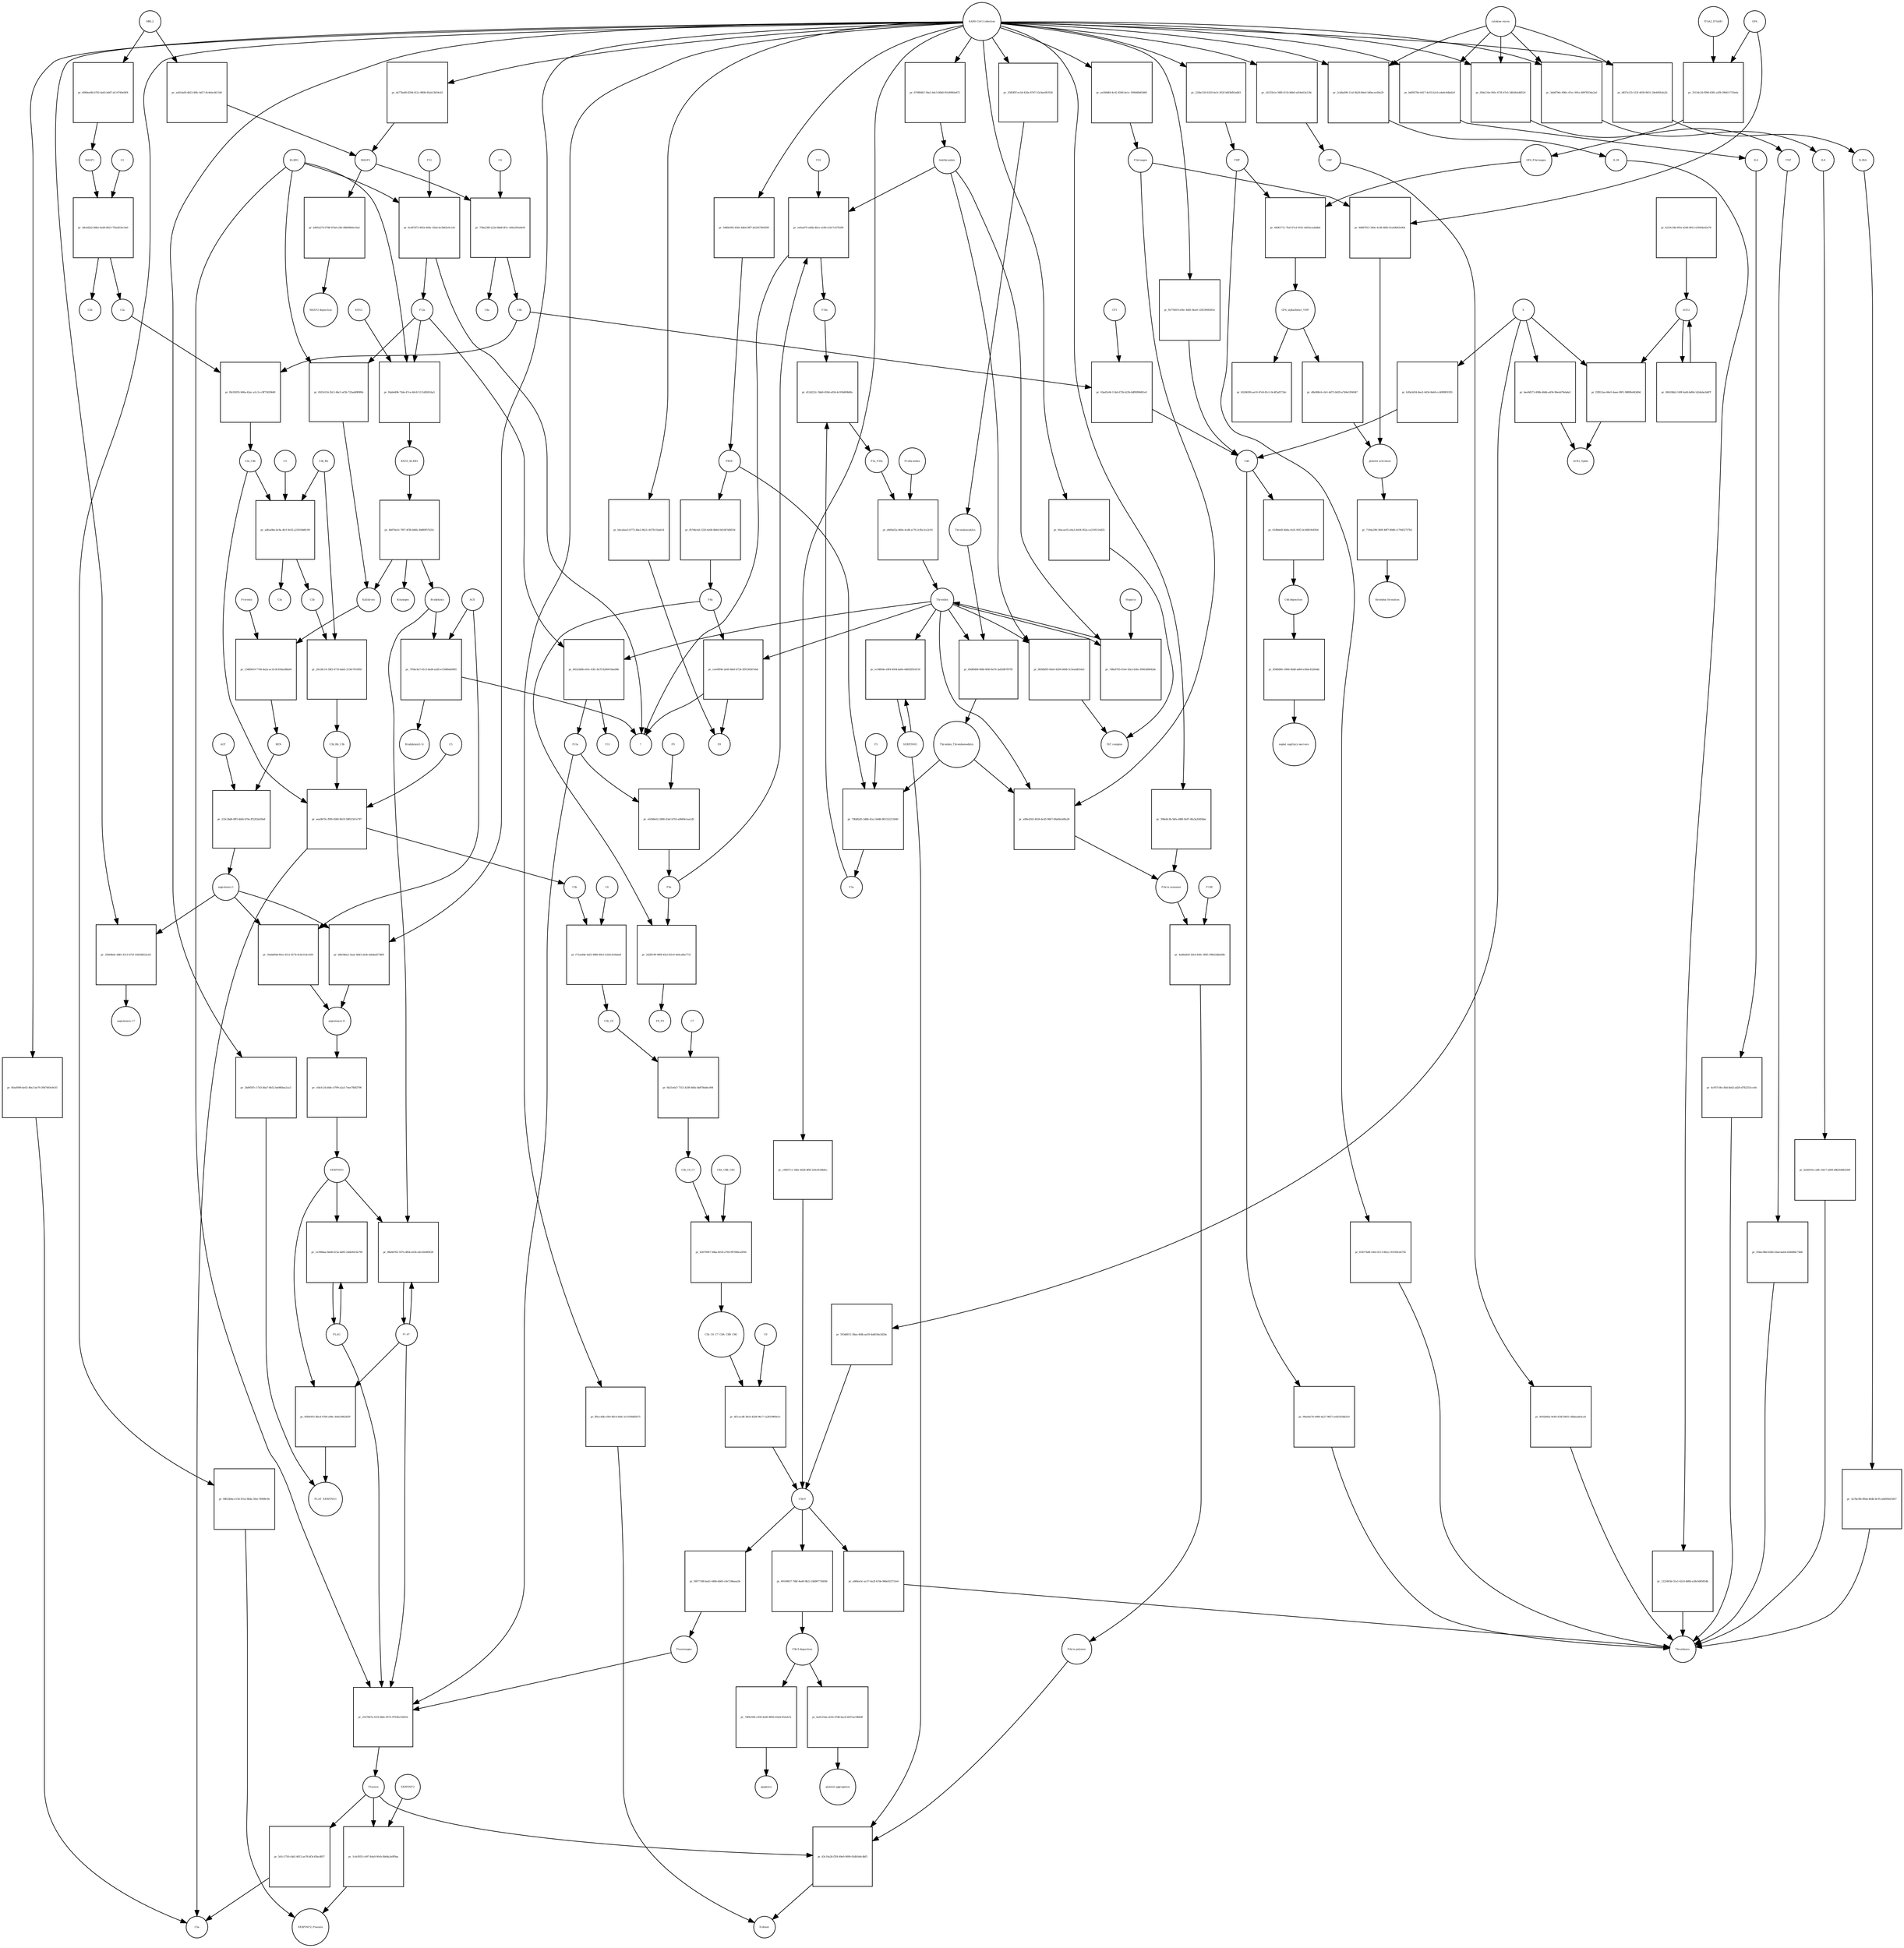 strict digraph  {
C4b [annotation="", bipartite=0, cls=macromolecule, fontsize=4, label=C4b, shape=circle];
"pr_f8c93055-b96a-42ec-a1c3-cc9f75459649" [annotation="", bipartite=1, cls=process, fontsize=4, label="pr_f8c93055-b96a-42ec-a1c3-cc9f75459649", shape=square];
C2a [annotation="", bipartite=0, cls=macromolecule, fontsize=4, label=C2a, shape=circle];
C2a_C4b [annotation="", bipartite=0, cls=complex, fontsize=4, label=C2a_C4b, shape=circle];
C3b [annotation="", bipartite=0, cls=macromolecule, fontsize=4, label=C3b, shape=circle];
"pr_20c28c14-39f2-4710-bab5-215fe701095f" [annotation="", bipartite=1, cls=process, fontsize=4, label="pr_20c28c14-39f2-4710-bab5-215fe701095f", shape=square];
C3b_Bb [annotation="urn_miriam_pubmed_12440962|urn_miriam_brenda_3.4.21.47", bipartite=0, cls=complex, fontsize=4, label=C3b_Bb, shape=circle];
C3b_Bb_C3b [annotation="urn_miriam_pubmed_12440962|urn_miriam_brenda_34.4.21.47", bipartite=0, cls=complex, fontsize=4, label=C3b_Bb_C3b, shape=circle];
"pr_03ad5c66-114d-472b-b23b-8df9099d01e0" [annotation="", bipartite=1, cls=process, fontsize=4, label="pr_03ad5c66-114d-472b-b23b-8df9099d01e0", shape=square];
C4d [annotation="", bipartite=0, cls=macromolecule, fontsize=4, label=C4d, shape=circle];
CFI [annotation="urn_miriam_hgnc_HGNC%3A2771", bipartite=0, cls=macromolecule, fontsize=4, label=CFI, shape=circle];
"pr_61d9de6f-4b8a-41d1-95f2-0c48819e8364" [annotation="", bipartite=1, cls=process, fontsize=4, label="pr_61d9de6f-4b8a-41d1-95f2-0c48819e8364", shape=square];
"C4d deposition" [annotation="", bipartite=0, cls=phenotype, fontsize=4, label="C4d deposition", shape=circle];
"pr_8586d9fe-5966-4b48-ad64-e56dc45264dd" [annotation="", bipartite=1, cls=process, fontsize=4, label="pr_8586d9fe-5966-4b48-ad64-e56dc45264dd", shape=square];
"septal capillary necrosis" [annotation="", bipartite=0, cls=phenotype, fontsize=4, label="septal capillary necrosis", shape=circle];
"C5b-9" [annotation="", bipartite=0, cls=complex, fontsize=4, label="C5b-9", shape=circle];
"pr_69169837-76bf-4ed4-9b22-24d907736836" [annotation="", bipartite=1, cls=process, fontsize=4, label="pr_69169837-76bf-4ed4-9b22-24d907736836", shape=square];
"C5b-9 deposition" [annotation="", bipartite=0, cls=phenotype, fontsize=4, label="C5b-9 deposition", shape=circle];
"SARS-CoV-2 infection" [annotation=urn_miriam_taxonomy_2697049, bipartite=0, cls=phenotype, fontsize=4, label="SARS-CoV-2 infection", shape=circle];
"pr_396e8c3b-56fa-488f-9a97-6fa3a2045bbe" [annotation="", bipartite=1, cls=process, fontsize=4, label="pr_396e8c3b-56fa-488f-9a97-6fa3a2045bbe", shape=square];
"Fibrin monomer" [annotation="", bipartite=0, cls=macromolecule, fontsize=4, label="Fibrin monomer", shape=circle];
"pr_b4ca6ae3-b772-4be2-9fa3-c457b11bab1d" [annotation="", bipartite=1, cls=process, fontsize=4, label="pr_b4ca6ae3-b772-4be2-9fa3-c457b11bab1d", shape=square];
F8 [annotation="urn_miriam_hgnc_HGNC%3A3546", bipartite=0, cls=macromolecule, fontsize=4, label=F8, shape=circle];
"pr_670894b7-56e2-4dc5-80b0-f61d9f40e872" [annotation="", bipartite=1, cls=process, fontsize=4, label="pr_670894b7-56e2-4dc5-80b0-f61d9f40e872", shape=square];
Antithrombin [annotation="urn_miriam_hgnc_HGNC%3A775", bipartite=0, cls=macromolecule, fontsize=4, label=Antithrombin, shape=circle];
S [annotation="urn_miriam_uniprot_P0DTC2|urn_miriam_uniprot_P59594", bipartite=0, cls=macromolecule, fontsize=4, label=S, shape=circle];
"pr_bee9d573-496b-46db-a456-96eeb79ebda5" [annotation="", bipartite=1, cls="omitted process", fontsize=4, label="pr_bee9d573-496b-46db-a456-96eeb79ebda5", shape=square];
ACE2_Spike [annotation="", bipartite=0, cls=complex, fontsize=4, label=ACE2_Spike, shape=circle];
Bradykinin [annotation="urn_miriam_obo.chebi_CHEBI%3A3165", bipartite=0, cls=macromolecule, fontsize=4, label=Bradykinin, shape=circle];
"pr_795bc4a7-81c3-4ad4-a2d5-e15086de9965" [annotation="", bipartite=1, cls=process, fontsize=4, label="pr_795bc4a7-81c3-4ad4-a2d5-e15086de9965", shape=square];
"Bradykinin(1-5)" [annotation="", bipartite=0, cls=macromolecule, fontsize=4, label="Bradykinin(1-5)", shape=circle];
"?" [annotation="", bipartite=0, cls=macromolecule, fontsize=4, label="?", shape=circle];
ACE [annotation="urn_miriam_hgnc_HGNC%3A2707", bipartite=0, cls=macromolecule, fontsize=4, label=ACE, shape=circle];
ACE2 [annotation="urn_miriam_hgnc_HGNC%3A13557", bipartite=0, cls=macromolecule, fontsize=4, label=ACE2, shape=circle];
"pr_08410bb3-149f-4afd-bd9d-1d2deba3dd7f" [annotation="", bipartite=1, cls=process, fontsize=4, label="pr_08410bb3-149f-4afd-bd9d-1d2deba3dd7f", shape=square];
"pr_f2f812ea-66e5-4aee-90f1-9889fe8d3d9d" [annotation="", bipartite=1, cls=process, fontsize=4, label="pr_f2f812ea-66e5-4aee-90f1-9889fe8d3d9d", shape=square];
"pr_b219c34b-f95a-4246-8913-ef3004a42e76" [annotation="", bipartite=1, cls=process, fontsize=4, label="pr_b219c34b-f95a-4246-8913-ef3004a42e76", shape=square];
"angiotensin I" [annotation="urn_miriam_obo.chebi_CHEBI%3A2718", bipartite=0, cls="simple chemical", fontsize=4, label="angiotensin I", shape=circle];
"pr_35b64bdc-b8fe-4313-b75f-10d348222c63" [annotation="", bipartite=1, cls=process, fontsize=4, label="pr_35b64bdc-b8fe-4313-b75f-10d348222c63", shape=square];
"angiotensin I-7" [annotation="urn_miriam_obo.chebi_CHEBI%3A55438", bipartite=0, cls="simple chemical", fontsize=4, label="angiotensin I-7", shape=circle];
"pr_b39a3d34-8ee2-4434-8eb9-cc4099f01955" [annotation="", bipartite=1, cls=process, fontsize=4, label="pr_b39a3d34-8ee2-4434-8eb9-cc4099f01955", shape=square];
"pr_593dd011-38aa-4fdb-aa59-4ab034e3d20a" [annotation="", bipartite=1, cls=process, fontsize=4, label="pr_593dd011-38aa-4fdb-aa59-4ab034e3d20a", shape=square];
"pr_7df9e506-c458-4a40-8856-b5a0c452eb7e" [annotation="", bipartite=1, cls=process, fontsize=4, label="pr_7df9e506-c458-4a40-8856-b5a0c452eb7e", shape=square];
apoptosis [annotation="urn_miriam_obo.go_GO%3A0006915", bipartite=0, cls=phenotype, fontsize=4, label=apoptosis, shape=circle];
"pr_ba4121ba-e61b-47d8-bacb-6037ae18bb9f" [annotation="", bipartite=1, cls=process, fontsize=4, label="pr_ba4121ba-e61b-47d8-bacb-6037ae18bb9f", shape=square];
"platelet aggregation" [annotation="urn_miriam_obo.go_GO%3A0030168", bipartite=0, cls=phenotype, fontsize=4, label="platelet aggregation", shape=circle];
"pr_1d125b1e-58f8-411b-b9b0-a054e63a128c" [annotation="", bipartite=1, cls=process, fontsize=4, label="pr_1d125b1e-58f8-411b-b9b0-a054e63a128c", shape=square];
CRP [annotation="urn_miriam_hgnc_HGNC%3A2367", bipartite=0, cls=macromolecule, fontsize=4, label=CRP, shape=circle];
"pr_da77ba80-8294-412c-8808-d5ab13b59c62" [annotation="", bipartite=1, cls=process, fontsize=4, label="pr_da77ba80-8294-412c-8808-d5ab13b59c62", shape=square];
MASP2 [annotation=urn_miriam_hgnc_6902, bipartite=0, cls=macromolecule, fontsize=4, label=MASP2, shape=circle];
"pr_224bc520-b320-4e3c-852f-bfd3bfb3a863" [annotation="", bipartite=1, cls=process, fontsize=4, label="pr_224bc520-b320-4e3c-852f-bfd3bfb3a863", shape=square];
VWF [annotation="urn_miriam_hgnc_HGNC%3A12726", bipartite=0, cls=macromolecule, fontsize=4, label=VWF, shape=circle];
"pr_9e92d40a-9e49-434f-b403-c8bdaade4ca4" [annotation="", bipartite=1, cls=process, fontsize=4, label="pr_9e92d40a-9e49-434f-b403-c8bdaade4ca4", shape=square];
Thrombosis [annotation="urn_miriam_mesh_D013923|urn_miriam_mesh_D055806", bipartite=0, cls=phenotype, fontsize=4, label=Thrombosis, shape=circle];
"pr_818174d8-10e4-4111-8fa2-c93169ceb754" [annotation="", bipartite=1, cls=process, fontsize=4, label="pr_818174d8-10e4-4111-8fa2-c93169ceb754", shape=square];
"pr_5d80e092-450e-4db4-9ff7-be2927464599" [annotation="", bipartite=1, cls=process, fontsize=4, label="pr_5d80e092-450e-4db4-9ff7-be2927464599", shape=square];
PROC [annotation="urn_miriam_hgnc_HGNC%3A9451", bipartite=0, cls=macromolecule, fontsize=4, label=PROC, shape=circle];
"pr_fb770d19-e56c-4dd1-8ea9-12923994381d" [annotation="", bipartite=1, cls=process, fontsize=4, label="pr_fb770d19-e56c-4dd1-8ea9-12923994381d", shape=square];
Plasmin [annotation="urn_miriam_hgnc_HGNC%3A9051", bipartite=0, cls=macromolecule, fontsize=4, label=Plasmin, shape=circle];
"pr_1c6cf053-c497-44a0-90cb-0b04a3e0f9aa" [annotation="", bipartite=1, cls=process, fontsize=4, label="pr_1c6cf053-c497-44a0-90cb-0b04a3e0f9aa", shape=square];
SERPINF2 [annotation="urn_miriam_hgnc_HGNC%3A9075", bipartite=0, cls=macromolecule, fontsize=4, label=SERPINF2, shape=circle];
SERPINF2_Plasmin [annotation="", bipartite=0, cls=complex, fontsize=4, label=SERPINF2_Plasmin, shape=circle];
"pr_08f22b6a-e154-47a2-8b4a-50ec74908c94" [annotation="", bipartite=1, cls=process, fontsize=4, label="pr_08f22b6a-e154-47a2-8b4a-50ec74908c94", shape=square];
"pr_35ffdf5f-ec5d-426e-87d7-53c9ae0b7026" [annotation="", bipartite=1, cls=process, fontsize=4, label="pr_35ffdf5f-ec5d-426e-87d7-53c9ae0b7026", shape=square];
Thrombomodulin [annotation="urn_miriam_hgnc_HGNC%3A11784", bipartite=0, cls=macromolecule, fontsize=4, label=Thrombomodulin, shape=circle];
KLKB1 [annotation=urn_miriam_hgnc_6371, bipartite=0, cls=macromolecule, fontsize=4, label=KLKB1, shape=circle];
"pr_65f3c014-2b11-4bc5-af3b-725add9f8f6b" [annotation="", bipartite=1, cls=process, fontsize=4, label="pr_65f3c014-2b11-4bc5-af3b-725add9f8f6b", shape=square];
Kallikrein [annotation=urn_miriam_hgnc_6371, bipartite=0, cls=macromolecule, fontsize=4, label=Kallikrein, shape=circle];
F12a [annotation="urn_miriam_hgnc_HGNC%3A3530", bipartite=0, cls=macromolecule, fontsize=4, label=F12a, shape=circle];
"pr_00acae55-e0a3-4434-952a-ce2195116d25" [annotation="", bipartite=1, cls=process, fontsize=4, label="pr_00acae55-e0a3-4434-952a-ce2195116d25", shape=square];
"TAT complex" [annotation=urn_miriam_pubmed_22930518, bipartite=0, cls=complex, fontsize=4, label="TAT complex", shape=circle];
"pr_24d9587c-17d3-4ba7-8b52-be08fdae2ca3" [annotation="", bipartite=1, cls=process, fontsize=4, label="pr_24d9587c-17d3-4ba7-8b52-be08fdae2ca3", shape=square];
PLAT_SERPINE1 [annotation=urn_miriam_pubmed_22449964, bipartite=0, cls=complex, fontsize=4, label=PLAT_SERPINE1, shape=circle];
KNG1_KLKB1 [annotation=urn_miriam_pubmed_17598838, bipartite=0, cls=complex, fontsize=4, label=KNG1_KLKB1, shape=circle];
"pr_4b876e41-7f67-4f3b-b84b-3b889f57b33c" [annotation="", bipartite=1, cls=process, fontsize=4, label="pr_4b876e41-7f67-4f3b-b84b-3b889f57b33c", shape=square];
Kininogen [annotation="urn_miriam_hgnc_HGNC%3A6383", bipartite=0, cls=macromolecule, fontsize=4, label=Kininogen, shape=circle];
"pr_c0f657c1-18be-4628-8f8f-220c8146bfec" [annotation="", bipartite=1, cls=process, fontsize=4, label="pr_c0f657c1-18be-4628-8f8f-220c8146bfec", shape=square];
"pr_0faef699-be02-46e2-be79-3947493e9c83" [annotation="", bipartite=1, cls=process, fontsize=4, label="pr_0faef699-be02-46e2-be79-3947493e9c83", shape=square];
C5a [annotation="", bipartite=0, cls=macromolecule, fontsize=4, label=C5a, shape=circle];
PLAT [annotation="urn_miriam_hgnc_HGNC%3A9051", bipartite=0, cls=macromolecule, fontsize=4, label=PLAT, shape=circle];
"pr_88e8d762-187e-4f64-a034-edc02e885f28" [annotation="", bipartite=1, cls=process, fontsize=4, label="pr_88e8d762-187e-4f64-a034-edc02e885f28", shape=square];
SERPINE1 [annotation="urn_miriam_hgnc_HGNC%3A8593", bipartite=0, cls=macromolecule, fontsize=4, label=SERPINE1, shape=circle];
AGT [annotation="urn_miriam_hgnc_HGNC%3A333", bipartite=0, cls=macromolecule, fontsize=4, label=AGT, shape=circle];
"pr_233c3bd4-0ff5-4bfd-b70e-ff22f2dcf8a8" [annotation="", bipartite=1, cls=process, fontsize=4, label="pr_233c3bd4-0ff5-4bfd-b70e-ff22f2dcf8a8", shape=square];
REN [annotation="urn_miriam_hgnc_HGNC%3A9958", bipartite=0, cls=macromolecule, fontsize=4, label=REN, shape=circle];
C2 [annotation="urn_miriam_hgnc_HGNC%3A1248", bipartite=0, cls=macromolecule, fontsize=4, label=C2, shape=circle];
"pr_4dcfd2b2-b6b2-4ed6-8623-7f5ad53ec0a0" [annotation="", bipartite=1, cls=process, fontsize=4, label="pr_4dcfd2b2-b6b2-4ed6-8623-7f5ad53ec0a0", shape=square];
C2b [annotation="", bipartite=0, cls=macromolecule, fontsize=4, label=C2b, shape=circle];
MASP1 [annotation="urn_miriam_hgnc_HGNC%3A6901", bipartite=0, cls=macromolecule, fontsize=4, label=MASP1, shape=circle];
MBL2 [annotation=urn_miriam_hgnc_6902, bipartite=0, cls=macromolecule, fontsize=4, label=MBL2, shape=circle];
"pr_a441daf4-db23-4f8c-bd17-8c4ebcd411b8" [annotation="", bipartite=1, cls=process, fontsize=4, label="pr_a441daf4-db23-4f8c-bd17-8c4ebcd411b8", shape=square];
"pr_6080ea8b-b702-4a65-bd47-dc14749ef4f4" [annotation="", bipartite=1, cls=process, fontsize=4, label="pr_6080ea8b-b702-4a65-bd47-dc14749ef4f4", shape=square];
F10 [annotation="urn_miriam_hgnc_HGNC%3A3528", bipartite=0, cls=macromolecule, fontsize=4, label=F10, shape=circle];
"pr_eefea07f-a46b-4b1e-a180-e1b17c670299" [annotation="", bipartite=1, cls=process, fontsize=4, label="pr_eefea07f-a46b-4b1e-a180-e1b17c670299", shape=square];
F10a [annotation="urn_miriam_hgnc_HGNC%3A3528", bipartite=0, cls=macromolecule, fontsize=4, label=F10a, shape=circle];
F9a [annotation="", bipartite=0, cls=macromolecule, fontsize=4, label=F9a, shape=circle];
C3 [annotation="urn_miriam_hgnc_HGNC%3A1318", bipartite=0, cls=macromolecule, fontsize=4, label=C3, shape=circle];
"pr_adfea9be-bc8a-4fcf-9c62-a21810b8fc99" [annotation="", bipartite=1, cls=process, fontsize=4, label="pr_adfea9be-bc8a-4fcf-9c62-a21810b8fc99", shape=square];
C3a [annotation="", bipartite=0, cls=macromolecule, fontsize=4, label=C3a, shape=circle];
Prorenin [annotation="", bipartite=0, cls=macromolecule, fontsize=4, label=Prorenin, shape=circle];
"pr_13480619-7746-4a2a-ac1b-8c934a3d8a94" [annotation="", bipartite=1, cls=process, fontsize=4, label="pr_13480619-7746-4a2a-ac1b-8c934a3d8a94", shape=square];
F8a [annotation="urn_miriam_hgnc_HGNC%3A3546", bipartite=0, cls=macromolecule, fontsize=4, label=F8a, shape=circle];
"pr_cee09f46-2a00-4bef-b724-5f9156587ebd" [annotation="", bipartite=1, cls=process, fontsize=4, label="pr_cee09f46-2a00-4bef-b724-5f9156587ebd", shape=square];
Thrombin [annotation="urn_miriam_hgnc_HGNC%3A3535", bipartite=0, cls=macromolecule, fontsize=4, label=Thrombin, shape=circle];
"pr_7d8a9765-014e-43e2-b5bc-f0063d9642de" [annotation="", bipartite=1, cls=process, fontsize=4, label="pr_7d8a9765-014e-43e2-b5bc-f0063d9642de", shape=square];
Heparin [annotation="urn_miriam_pubmed_708377|urn_miriam_obo.chebi_CHEBI%3A28304", bipartite=0, cls="simple chemical", fontsize=4, label=Heparin, shape=circle];
"pr_50abd04d-f0ea-4512-817b-9cbe314c41f6" [annotation="", bipartite=1, cls=process, fontsize=4, label="pr_50abd04d-f0ea-4512-817b-9cbe314c41f6", shape=square];
"angiotensin II" [annotation="urn_miriam_obo.chebi_CHEBI%3A2718", bipartite=0, cls="simple chemical", fontsize=4, label="angiotensin II", shape=circle];
IL2RA [annotation="urn_miriam_hgnc_HGNC%3A6008", bipartite=0, cls=macromolecule, fontsize=4, label=IL2RA, shape=circle];
"pr_3a7be3fb-89ab-464b-8c95-ab85f6ef5d57" [annotation="", bipartite=1, cls=process, fontsize=4, label="pr_3a7be3fb-89ab-464b-8c95-ab85f6ef5d57", shape=square];
PLAU [annotation="", bipartite=0, cls=macromolecule, fontsize=4, label=PLAU, shape=circle];
"pr_1e398daa-8a68-415a-bd93-24de00c9a799" [annotation="", bipartite=1, cls=process, fontsize=4, label="pr_1e398daa-8a68-415a-bd93-24de00c9a799", shape=square];
F12 [annotation="urn_miriam_hgnc_HGNC%3A3530", bipartite=0, cls=macromolecule, fontsize=4, label=F12, shape=circle];
"pr_6cd67d73-801b-40dc-92eb-dc5b62e0c1a0" [annotation="", bipartite=1, cls=process, fontsize=4, label="pr_6cd67d73-801b-40dc-92eb-dc5b62e0c1a0", shape=square];
"pr_841b3d0b-e05c-43fc-8a7f-820647dea08b" [annotation="", bipartite=1, cls=process, fontsize=4, label="pr_841b3d0b-e05c-43fc-8a7f-820647dea08b", shape=square];
F11 [annotation="urn_miriam_hgnc_HGNC%3A3529", bipartite=0, cls=macromolecule, fontsize=4, label=F11, shape=circle];
F11a [annotation="urn_miriam_hgnc_HGNC%3A3529", bipartite=0, cls=macromolecule, fontsize=4, label=F11a, shape=circle];
C4 [annotation="", bipartite=0, cls=macromolecule, fontsize=4, label=C4, shape=circle];
"pr_758a238f-a22d-4bb8-8f1c-e66a295a6e0f" [annotation="", bipartite=1, cls=process, fontsize=4, label="pr_758a238f-a22d-4bb8-8f1c-e66a295a6e0f", shape=square];
C4a [annotation="", bipartite=0, cls=macromolecule, fontsize=4, label=C4a, shape=circle];
"pr_95f6e951-8bcd-4766-a98c-444e298242f9" [annotation="", bipartite=1, cls=process, fontsize=4, label="pr_95f6e951-8bcd-4766-a98c-444e298242f9", shape=square];
"pr_242ff199-90f8-45a3-85c9-9a9cafba771f" [annotation="", bipartite=1, cls=process, fontsize=4, label="pr_242ff199-90f8-45a3-85c9-9a9cafba771f", shape=square];
F8_F9 [annotation=urn_miriam_pubmed_22471307, bipartite=0, cls=complex, fontsize=4, label=F8_F9, shape=circle];
"pr_d12d222c-5bb0-459d-a934-4c930d00b0fe" [annotation="", bipartite=1, cls=process, fontsize=4, label="pr_d12d222c-5bb0-459d-a934-4c930d00b0fe", shape=square];
F5a [annotation="urn_miriam_hgnc_HGNC%3A3542", bipartite=0, cls=macromolecule, fontsize=4, label=F5a, shape=circle];
F5a_F10a [annotation=urn_miriam_pubmed_2303476, bipartite=0, cls=complex, fontsize=4, label=F5a_F10a, shape=circle];
F5 [annotation="urn_miriam_hgnc_HGNC%3A3541", bipartite=0, cls=macromolecule, fontsize=4, label=F5, shape=circle];
"pr_79fd82d5-3d8d-41a1-b9d6-801552215040" [annotation="", bipartite=1, cls=process, fontsize=4, label="pr_79fd82d5-3d8d-41a1-b9d6-801552215040", shape=square];
Thrombin_Thrombomodulin [annotation="urn_miriam_pubmed_6282863|urn_miriam_taxonomy_9986", bipartite=0, cls=complex, fontsize=4, label=Thrombin_Thrombomodulin, shape=circle];
SERPINH1 [annotation="urn_miriam_hgnc_HGNC%3A1546", bipartite=0, cls=macromolecule, fontsize=4, label=SERPINH1, shape=circle];
"pr_ec94f64e-e9f4-4934-ba6e-6d692f924159" [annotation="", bipartite=1, cls=process, fontsize=4, label="pr_ec94f64e-e9f4-4934-ba6e-6d692f924159", shape=square];
IL1B [annotation=urn_miriam_hgnc_5992, bipartite=0, cls=macromolecule, fontsize=4, label=IL1B, shape=circle];
"pr_1223403d-31a1-42c0-8d0b-a28c0d05854b" [annotation="", bipartite=1, cls=process, fontsize=4, label="pr_1223403d-31a1-42c0-8d0b-a28c0d05854b", shape=square];
IL6 [annotation=urn_miriam_hgnc_6018, bipartite=0, cls=macromolecule, fontsize=4, label=IL6, shape=circle];
"pr_4c957c0b-cfbd-4b42-ad20-d782255ccefe" [annotation="", bipartite=1, cls=process, fontsize=4, label="pr_4c957c0b-cfbd-4b42-ad20-d782255ccefe", shape=square];
TNF [annotation=urn_miriam_hgnc_11892, bipartite=0, cls=macromolecule, fontsize=4, label=TNF, shape=circle];
"pr_934ec88d-b5b0-43ad-ba64-d34686fc74d6" [annotation="", bipartite=1, cls=process, fontsize=4, label="pr_934ec88d-b5b0-43ad-ba64-d34686fc74d6", shape=square];
IL8 [annotation="urn_miriam_hgnc_HGNC%3A6025", bipartite=0, cls=macromolecule, fontsize=4, label=IL8, shape=circle];
"pr_6e0d191a-e8fc-4417-a609-d9b5046b5208" [annotation="", bipartite=1, cls=process, fontsize=4, label="pr_6e0d191a-e8fc-4417-a609-d9b5046b5208", shape=square];
Fibrinogen [annotation=urn_miriam_pubmed_19296670, bipartite=0, cls=complex, fontsize=4, label=Fibrinogen, shape=circle];
"pr_a09e4182-4026-4cd5-9847-06a84cb0fa28" [annotation="", bipartite=1, cls=process, fontsize=4, label="pr_a09e4182-4026-4cd5-9847-06a84cb0fa28", shape=square];
C5 [annotation="urn_miriam_hgnc_HGNC%3A1331", bipartite=0, cls=macromolecule, fontsize=4, label=C5, shape=circle];
"pr_aea0b70c-f9f9-4580-9b19-58f015b7a797" [annotation="", bipartite=1, cls=process, fontsize=4, label="pr_aea0b70c-f9f9-4580-9b19-58f015b7a797", shape=square];
C5b [annotation="", bipartite=0, cls=macromolecule, fontsize=4, label=C5b, shape=circle];
"pr_f71aa84e-6af2-4680-89cf-e320c5e9aba8" [annotation="", bipartite=1, cls=process, fontsize=4, label="pr_f71aa84e-6af2-4680-89cf-e320c5e9aba8", shape=square];
C6 [annotation="urn_miriam_hgnc_HGNC%3A1339", bipartite=0, cls=macromolecule, fontsize=4, label=C6, shape=circle];
C5b_C6 [annotation="", bipartite=0, cls=complex, fontsize=4, label=C5b_C6, shape=circle];
"pr_6b21e6a7-7312-4200-8dfa-bb878ebbc494" [annotation="", bipartite=1, cls=process, fontsize=4, label="pr_6b21e6a7-7312-4200-8dfa-bb878ebbc494", shape=square];
C7 [annotation="urn_miriam_hgnc_HGNC%3A1346", bipartite=0, cls=macromolecule, fontsize=4, label=C7, shape=circle];
C5b_C6_C7 [annotation=urn_miriam_pubmed_28630159, bipartite=0, cls=complex, fontsize=4, label=C5b_C6_C7, shape=circle];
"pr_62670947-56ba-4016-a794-997066ca95fd" [annotation="", bipartite=1, cls=process, fontsize=4, label="pr_62670947-56ba-4016-a794-997066ca95fd", shape=square];
C8A_C8B_C8G [annotation="", bipartite=0, cls=complex, fontsize=4, label=C8A_C8B_C8G, shape=circle];
C5b_C6_C7_C8A_C8B_C8G [annotation=urn_miriam_pubmed_28630159, bipartite=0, cls=complex, fontsize=4, label=C5b_C6_C7_C8A_C8B_C8G, shape=circle];
"pr_4f1cacd8-36cb-4428-96c7-1a2819960e3c" [annotation="", bipartite=1, cls=process, fontsize=4, label="pr_4f1cacd8-36cb-4428-96c7-1a2819960e3c", shape=square];
C9 [annotation="urn_miriam_hgnc_HGNC%3A1358", bipartite=0, cls=macromolecule, fontsize=4, label=C9, shape=circle];
"pr_b0b34ba2-3aaa-4d43-ab3b-abbdad574ff4" [annotation="", bipartite=1, cls=process, fontsize=4, label="pr_b0b34ba2-3aaa-4d43-ab3b-abbdad574ff4", shape=square];
"cytokine storm" [annotation=urn_miriam_pubmed_2504360, bipartite=0, cls=phenotype, fontsize=4, label="cytokine storm", shape=circle];
"pr_2cb8a699-11af-4b29-84e6-5d0ecec69a29" [annotation="", bipartite=1, cls=process, fontsize=4, label="pr_2cb8a699-11af-4b29-84e6-5d0ecec69a29", shape=square];
"pr_ff6cc4db-cf40-4814-9a8c-b11039d82b75" [annotation="", bipartite=1, cls=process, fontsize=4, label="pr_ff6cc4db-cf40-4814-9a8c-b11039d82b75", shape=square];
"D-dimer" [annotation=urn_miriam_pubmed_19008457, bipartite=0, cls=macromolecule, fontsize=4, label="D-dimer", shape=circle];
"pr_ee589dfd-4c42-4506-be1c-199640b83d68" [annotation="", bipartite=1, cls=process, fontsize=4, label="pr_ee589dfd-4c42-4506-be1c-199640b83d68", shape=square];
"pr_bd09578e-6d17-4c03-b2c0-a4e6c9dbafa0" [annotation="", bipartite=1, cls=process, fontsize=4, label="pr_bd09578e-6d17-4c03-b2c0-a4e6c9dbafa0", shape=square];
"pr_3ddd796c-890c-47ec-991e-48978334a2a0" [annotation="", bipartite=1, cls=process, fontsize=4, label="pr_3ddd796c-890c-47ec-991e-48978334a2a0", shape=square];
"pr_d837a125-512f-4030-8631-29e495fefa2b" [annotation="", bipartite=1, cls=process, fontsize=4, label="pr_d837a125-512f-4030-8631-29e495fefa2b", shape=square];
Plasminogen [annotation="urn_miriam_hgnc_HGNC%3A9071", bipartite=0, cls=macromolecule, fontsize=4, label=Plasminogen, shape=circle];
"pr_2527847a-f216-4bfe-9572-9793fa7a941b" [annotation="", bipartite=1, cls=process, fontsize=4, label="pr_2527847a-f216-4bfe-9572-9793fa7a941b", shape=square];
"pr_8830bf95-09a9-4209-b668-3c3ea4d016a5" [annotation="", bipartite=1, cls=process, fontsize=4, label="pr_8830bf95-09a9-4209-b668-3c3ea4d016a5", shape=square];
Prothrombin [annotation="urn_miriam_hgnc_HGNC%3A3535", bipartite=0, cls=macromolecule, fontsize=4, label=Prothrombin, shape=circle];
"pr_d469af2a-660e-4cd8-a176-2cfbc2ce2c91" [annotation="", bipartite=1, cls=process, fontsize=4, label="pr_d469af2a-660e-4cd8-a176-2cfbc2ce2c91", shape=square];
"pr_fb746c6d-1220-4e0b-8b84-0d1067dfd554" [annotation="", bipartite=1, cls=process, fontsize=4, label="pr_fb746c6d-1220-4e0b-8b84-0d1067dfd554", shape=square];
"pr_cfdcfc24-d44c-4799-a2a3-7eee7fb82796" [annotation="", bipartite=1, cls=process, fontsize=4, label="pr_cfdcfc24-d44c-4799-a2a3-7eee7fb82796", shape=square];
"pr_69df9d06-f68d-4f40-8a76-2a829b7f97f9" [annotation="", bipartite=1, cls=process, fontsize=4, label="pr_69df9d06-f68d-4f40-8a76-2a829b7f97f9", shape=square];
F9 [annotation="urn_miriam_hgnc_HGNC%3A35531", bipartite=0, cls=macromolecule, fontsize=4, label=F9, shape=circle];
"pr_e0268e02-2806-43af-b703-a0669e1aa1d5" [annotation="", bipartite=1, cls=process, fontsize=4, label="pr_e0268e02-2806-43af-b703-a0669e1aa1d5", shape=square];
"pr_f6ab449b-73de-47ca-b9c8-5111d82616a3" [annotation="", bipartite=1, cls=process, fontsize=4, label="pr_f6ab449b-73de-47ca-b9c8-5111d82616a3", shape=square];
KNG1 [annotation="urn_miriam_hgnc.symbol_6383", bipartite=0, cls=macromolecule, fontsize=4, label=KNG1, shape=circle];
"pr_b495a274-0788-47dd-a3fe-88b09b0ec6ad" [annotation="", bipartite=1, cls=process, fontsize=4, label="pr_b495a274-0788-47dd-a3fe-88b09b0ec6ad", shape=square];
"MASP2 deposition" [annotation="", bipartite=0, cls=phenotype, fontsize=4, label="MASP2 deposition", shape=circle];
"pr_99ae8a74-e980-4a27-9657-eeb51834b3c0" [annotation="", bipartite=1, cls=process, fontsize=4, label="pr_99ae8a74-e980-4a27-9657-eeb51834b3c0", shape=square];
"pr_f6977188-ba41-440b-bb65-c0e7246aea5b" [annotation="", bipartite=1, cls=process, fontsize=4, label="pr_f6977188-ba41-440b-bb65-c0e7246aea5b", shape=square];
"pr_e86fee5c-ec57-4a2f-b7de-966e923731e0" [annotation="", bipartite=1, cls=process, fontsize=4, label="pr_e86fee5c-ec57-4a2f-b7de-966e923731e0", shape=square];
"pr_5d1c1750-cbb2-4812-ae78-bf3c45bcd857" [annotation="", bipartite=1, cls=process, fontsize=4, label="pr_5d1c1750-cbb2-4812-ae78-bf3c45bcd857", shape=square];
"pr_f49a116e-f40c-473f-b7e5-24b58cb48524" [annotation="", bipartite=1, cls=process, fontsize=4, label="pr_f49a116e-f40c-473f-b7e5-24b58cb48524", shape=square];
"pr_4ad6a8e8-3d1d-446c-9f85-39fb25dba69b" [annotation="", bipartite=1, cls=process, fontsize=4, label="pr_4ad6a8e8-3d1d-446c-9f85-39fb25dba69b", shape=square];
"Fibrin polymer" [annotation="", bipartite=0, cls=macromolecule, fontsize=4, label="Fibrin polymer", shape=circle];
F13B [annotation="", bipartite=0, cls=macromolecule, fontsize=4, label=F13B, shape=circle];
"pr_d3c10a26-f2f4-49e0-9009-05db544c4bf5" [annotation="", bipartite=1, cls=process, fontsize=4, label="pr_d3c10a26-f2f4-49e0-9009-05db544c4bf5", shape=square];
GP6_alpha2beta1_VWF [annotation="", bipartite=0, cls=complex, fontsize=4, label=GP6_alpha2beta1_VWF, shape=circle];
"pr_b52665f6-ae10-47e9-81c3-0c4f5af5724c" [annotation="", bipartite=1, cls="omitted process", fontsize=4, label="pr_b52665f6-ae10-47e9-81c3-0c4f5af5724c", shape=square];
"pr_d9a908c6-cfe1-4d73-b029-a7b9e1956947" [annotation="", bipartite=1, cls=process, fontsize=4, label="pr_d9a908c6-cfe1-4d73-b029-a7b9e1956947", shape=square];
"platelet activation" [annotation="urn_miriam_obo.go_GO%3A0030168", bipartite=0, cls=phenotype, fontsize=4, label="platelet activation", shape=circle];
"pr_7104a298-369f-48f7-89d8-c179452737b2" [annotation="", bipartite=1, cls=process, fontsize=4, label="pr_7104a298-369f-48f7-89d8-c179452737b2", shape=square];
"thrombus formation" [annotation="", bipartite=0, cls=phenotype, fontsize=4, label="thrombus formation", shape=circle];
"pr_9d987813-340e-4c48-86fb-01a49b45e004" [annotation="", bipartite=1, cls=process, fontsize=4, label="pr_9d987813-340e-4c48-86fb-01a49b45e004", shape=square];
GP6 [annotation=urn_miriam_hgnc_14388, bipartite=0, cls=macromolecule, fontsize=4, label=GP6, shape=circle];
"pr_35154c26-f096-4381-a3f8-396411735e6a" [annotation="", bipartite=1, cls=process, fontsize=4, label="pr_35154c26-f096-4381-a3f8-396411735e6a", shape=square];
ITGA2_ITGAB1 [annotation="urn_miriam_intact_EBI-16428357", bipartite=0, cls=complex, fontsize=4, label=ITGA2_ITGAB1, shape=circle];
GP6_Fibrinogen [annotation="", bipartite=0, cls=complex, fontsize=4, label=GP6_Fibrinogen, shape=circle];
"pr_44061711-7faf-47cd-9101-e403ecada8bd" [annotation="", bipartite=1, cls=process, fontsize=4, label="pr_44061711-7faf-47cd-9101-e403ecada8bd", shape=square];
C4b -> "pr_f8c93055-b96a-42ec-a1c3-cc9f75459649"  [annotation="", interaction_type=consumption];
C4b -> "pr_03ad5c66-114d-472b-b23b-8df9099d01e0"  [annotation="", interaction_type=consumption];
"pr_f8c93055-b96a-42ec-a1c3-cc9f75459649" -> C2a_C4b  [annotation="", interaction_type=production];
C2a -> "pr_f8c93055-b96a-42ec-a1c3-cc9f75459649"  [annotation="", interaction_type=consumption];
C2a_C4b -> "pr_adfea9be-bc8a-4fcf-9c62-a21810b8fc99"  [annotation=urn_miriam_pubmed_12440962, interaction_type=catalysis];
C2a_C4b -> "pr_aea0b70c-f9f9-4580-9b19-58f015b7a797"  [annotation=urn_miriam_pubmed_28630159, interaction_type=catalysis];
C3b -> "pr_20c28c14-39f2-4710-bab5-215fe701095f"  [annotation="", interaction_type=consumption];
"pr_20c28c14-39f2-4710-bab5-215fe701095f" -> C3b_Bb_C3b  [annotation="", interaction_type=production];
C3b_Bb -> "pr_20c28c14-39f2-4710-bab5-215fe701095f"  [annotation="", interaction_type=consumption];
C3b_Bb -> "pr_adfea9be-bc8a-4fcf-9c62-a21810b8fc99"  [annotation=urn_miriam_pubmed_12440962, interaction_type=catalysis];
C3b_Bb_C3b -> "pr_aea0b70c-f9f9-4580-9b19-58f015b7a797"  [annotation=urn_miriam_pubmed_28630159, interaction_type=catalysis];
"pr_03ad5c66-114d-472b-b23b-8df9099d01e0" -> C4d  [annotation="", interaction_type=production];
C4d -> "pr_61d9de6f-4b8a-41d1-95f2-0c48819e8364"  [annotation="", interaction_type=consumption];
C4d -> "pr_99ae8a74-e980-4a27-9657-eeb51834b3c0"  [annotation="", interaction_type=consumption];
CFI -> "pr_03ad5c66-114d-472b-b23b-8df9099d01e0"  [annotation=urn_miriam_pubmed_19362461, interaction_type=catalysis];
"pr_61d9de6f-4b8a-41d1-95f2-0c48819e8364" -> "C4d deposition"  [annotation="", interaction_type=production];
"C4d deposition" -> "pr_8586d9fe-5966-4b48-ad64-e56dc45264dd"  [annotation="", interaction_type=consumption];
"pr_8586d9fe-5966-4b48-ad64-e56dc45264dd" -> "septal capillary necrosis"  [annotation="", interaction_type=production];
"C5b-9" -> "pr_69169837-76bf-4ed4-9b22-24d907736836"  [annotation="", interaction_type=consumption];
"C5b-9" -> "pr_f6977188-ba41-440b-bb65-c0e7246aea5b"  [annotation="", interaction_type=consumption];
"C5b-9" -> "pr_e86fee5c-ec57-4a2f-b7de-966e923731e0"  [annotation="", interaction_type=consumption];
"pr_69169837-76bf-4ed4-9b22-24d907736836" -> "C5b-9 deposition"  [annotation="", interaction_type=production];
"C5b-9 deposition" -> "pr_7df9e506-c458-4a40-8856-b5a0c452eb7e"  [annotation="", interaction_type=consumption];
"C5b-9 deposition" -> "pr_ba4121ba-e61b-47d8-bacb-6037ae18bb9f"  [annotation="", interaction_type=consumption];
"SARS-CoV-2 infection" -> "pr_396e8c3b-56fa-488f-9a97-6fa3a2045bbe"  [annotation="", interaction_type=consumption];
"SARS-CoV-2 infection" -> "pr_b4ca6ae3-b772-4be2-9fa3-c457b11bab1d"  [annotation="", interaction_type=consumption];
"SARS-CoV-2 infection" -> "pr_670894b7-56e2-4dc5-80b0-f61d9f40e872"  [annotation="", interaction_type=consumption];
"SARS-CoV-2 infection" -> "pr_35b64bdc-b8fe-4313-b75f-10d348222c63"  [annotation=urn_miriam_pubmed_23392115, interaction_type=inhibition];
"SARS-CoV-2 infection" -> "pr_1d125b1e-58f8-411b-b9b0-a054e63a128c"  [annotation="", interaction_type=consumption];
"SARS-CoV-2 infection" -> "pr_da77ba80-8294-412c-8808-d5ab13b59c62"  [annotation="", interaction_type=consumption];
"SARS-CoV-2 infection" -> "pr_224bc520-b320-4e3c-852f-bfd3bfb3a863"  [annotation="", interaction_type=consumption];
"SARS-CoV-2 infection" -> "pr_5d80e092-450e-4db4-9ff7-be2927464599"  [annotation="", interaction_type=consumption];
"SARS-CoV-2 infection" -> "pr_fb770d19-e56c-4dd1-8ea9-12923994381d"  [annotation="", interaction_type=consumption];
"SARS-CoV-2 infection" -> "pr_08f22b6a-e154-47a2-8b4a-50ec74908c94"  [annotation="", interaction_type=consumption];
"SARS-CoV-2 infection" -> "pr_35ffdf5f-ec5d-426e-87d7-53c9ae0b7026"  [annotation="", interaction_type=consumption];
"SARS-CoV-2 infection" -> "pr_00acae55-e0a3-4434-952a-ce2195116d25"  [annotation="", interaction_type=consumption];
"SARS-CoV-2 infection" -> "pr_24d9587c-17d3-4ba7-8b52-be08fdae2ca3"  [annotation="", interaction_type=consumption];
"SARS-CoV-2 infection" -> "pr_c0f657c1-18be-4628-8f8f-220c8146bfec"  [annotation="", interaction_type=consumption];
"SARS-CoV-2 infection" -> "pr_0faef699-be02-46e2-be79-3947493e9c83"  [annotation="", interaction_type=consumption];
"SARS-CoV-2 infection" -> "pr_b0b34ba2-3aaa-4d43-ab3b-abbdad574ff4"  [annotation=urn_miriam_pubmed_32048163, interaction_type=catalysis];
"SARS-CoV-2 infection" -> "pr_2cb8a699-11af-4b29-84e6-5d0ecec69a29"  [annotation=urn_miriam_pubmed_32171193, interaction_type=stimulation];
"SARS-CoV-2 infection" -> "pr_ff6cc4db-cf40-4814-9a8c-b11039d82b75"  [annotation="", interaction_type=consumption];
"SARS-CoV-2 infection" -> "pr_ee589dfd-4c42-4506-be1c-199640b83d68"  [annotation="", interaction_type=consumption];
"SARS-CoV-2 infection" -> "pr_bd09578e-6d17-4c03-b2c0-a4e6c9dbafa0"  [annotation=urn_miriam_pubmed_32286245, interaction_type=stimulation];
"SARS-CoV-2 infection" -> "pr_3ddd796c-890c-47ec-991e-48978334a2a0"  [annotation=urn_miriam_pubmed_32286245, interaction_type=stimulation];
"SARS-CoV-2 infection" -> "pr_d837a125-512f-4030-8631-29e495fefa2b"  [annotation=urn_miriam_pubmed_32286245, interaction_type=stimulation];
"SARS-CoV-2 infection" -> "pr_f49a116e-f40c-473f-b7e5-24b58cb48524"  [annotation=urn_miriam_pubmed_32504360, interaction_type=stimulation];
"pr_396e8c3b-56fa-488f-9a97-6fa3a2045bbe" -> "Fibrin monomer"  [annotation="", interaction_type=production];
"Fibrin monomer" -> "pr_4ad6a8e8-3d1d-446c-9f85-39fb25dba69b"  [annotation="", interaction_type=consumption];
"pr_b4ca6ae3-b772-4be2-9fa3-c457b11bab1d" -> F8  [annotation="", interaction_type=production];
"pr_670894b7-56e2-4dc5-80b0-f61d9f40e872" -> Antithrombin  [annotation="", interaction_type=production];
Antithrombin -> "pr_eefea07f-a46b-4b1e-a180-e1b17c670299"  [annotation="urn_miriam_pubmed_11551226|urn_miriam_pubmed_15853774", interaction_type=inhibition];
Antithrombin -> "pr_7d8a9765-014e-43e2-b5bc-f0063d9642de"  [annotation=urn_miriam_pubmed_15853774, interaction_type=inhibition];
Antithrombin -> "pr_8830bf95-09a9-4209-b668-3c3ea4d016a5"  [annotation="", interaction_type=consumption];
S -> "pr_bee9d573-496b-46db-a456-96eeb79ebda5"  [annotation="", interaction_type=consumption];
S -> "pr_f2f812ea-66e5-4aee-90f1-9889fe8d3d9d"  [annotation="", interaction_type=consumption];
S -> "pr_b39a3d34-8ee2-4434-8eb9-cc4099f01955"  [annotation="", interaction_type=consumption];
S -> "pr_593dd011-38aa-4fdb-aa59-4ab034e3d20a"  [annotation="", interaction_type=consumption];
"pr_bee9d573-496b-46db-a456-96eeb79ebda5" -> ACE2_Spike  [annotation="", interaction_type=production];
Bradykinin -> "pr_795bc4a7-81c3-4ad4-a2d5-e15086de9965"  [annotation="", interaction_type=consumption];
Bradykinin -> "pr_88e8d762-187e-4f64-a034-edc02e885f28"  [annotation="urn_miriam_pubmed_10373228|urn_miriam_pubmed_2769655", interaction_type=catalysis];
"pr_795bc4a7-81c3-4ad4-a2d5-e15086de9965" -> "Bradykinin(1-5)"  [annotation="", interaction_type=production];
"pr_795bc4a7-81c3-4ad4-a2d5-e15086de9965" -> "?"  [annotation="", interaction_type=production];
ACE -> "pr_795bc4a7-81c3-4ad4-a2d5-e15086de9965"  [annotation=urn_miriam_pubmed_10969042, interaction_type=catalysis];
ACE -> "pr_50abd04d-f0ea-4512-817b-9cbe314c41f6"  [annotation="urn_miriam_taxonomy_9606|urn_miriam_pubmed_190881|urn_miriam_pubmed_10969042", interaction_type=catalysis];
ACE2 -> "pr_08410bb3-149f-4afd-bd9d-1d2deba3dd7f"  [annotation="", interaction_type=consumption];
ACE2 -> "pr_f2f812ea-66e5-4aee-90f1-9889fe8d3d9d"  [annotation="", interaction_type=consumption];
"pr_08410bb3-149f-4afd-bd9d-1d2deba3dd7f" -> ACE2  [annotation="", interaction_type=production];
"pr_f2f812ea-66e5-4aee-90f1-9889fe8d3d9d" -> ACE2_Spike  [annotation="", interaction_type=production];
"pr_b219c34b-f95a-4246-8913-ef3004a42e76" -> ACE2  [annotation="", interaction_type=production];
"angiotensin I" -> "pr_35b64bdc-b8fe-4313-b75f-10d348222c63"  [annotation="", interaction_type=consumption];
"angiotensin I" -> "pr_50abd04d-f0ea-4512-817b-9cbe314c41f6"  [annotation="", interaction_type=consumption];
"angiotensin I" -> "pr_b0b34ba2-3aaa-4d43-ab3b-abbdad574ff4"  [annotation="", interaction_type=consumption];
"pr_35b64bdc-b8fe-4313-b75f-10d348222c63" -> "angiotensin I-7"  [annotation="", interaction_type=production];
"pr_b39a3d34-8ee2-4434-8eb9-cc4099f01955" -> C4d  [annotation="", interaction_type=production];
"pr_593dd011-38aa-4fdb-aa59-4ab034e3d20a" -> "C5b-9"  [annotation="", interaction_type=production];
"pr_7df9e506-c458-4a40-8856-b5a0c452eb7e" -> apoptosis  [annotation="", interaction_type=production];
"pr_ba4121ba-e61b-47d8-bacb-6037ae18bb9f" -> "platelet aggregation"  [annotation="", interaction_type=production];
"pr_1d125b1e-58f8-411b-b9b0-a054e63a128c" -> CRP  [annotation="", interaction_type=production];
CRP -> "pr_9e92d40a-9e49-434f-b403-c8bdaade4ca4"  [annotation="", interaction_type=consumption];
"pr_da77ba80-8294-412c-8808-d5ab13b59c62" -> MASP2  [annotation="", interaction_type=production];
MASP2 -> "pr_758a238f-a22d-4bb8-8f1c-e66a295a6e0f"  [annotation=urn_miriam_pubmed_21664989, interaction_type=catalysis];
MASP2 -> "pr_b495a274-0788-47dd-a3fe-88b09b0ec6ad"  [annotation="", interaction_type=consumption];
"pr_224bc520-b320-4e3c-852f-bfd3bfb3a863" -> VWF  [annotation="", interaction_type=production];
VWF -> "pr_818174d8-10e4-4111-8fa2-c93169ceb754"  [annotation="", interaction_type=consumption];
VWF -> "pr_44061711-7faf-47cd-9101-e403ecada8bd"  [annotation="", interaction_type=consumption];
"pr_9e92d40a-9e49-434f-b403-c8bdaade4ca4" -> Thrombosis  [annotation="", interaction_type=production];
"pr_818174d8-10e4-4111-8fa2-c93169ceb754" -> Thrombosis  [annotation="", interaction_type=production];
"pr_5d80e092-450e-4db4-9ff7-be2927464599" -> PROC  [annotation="", interaction_type=production];
PROC -> "pr_79fd82d5-3d8d-41a1-b9d6-801552215040"  [annotation="urn_miriam_pubmed_6282863|urn_miriam_pubmed_6572921|urn_miriam_pubmed_2322551", interaction_type=inhibition];
PROC -> "pr_fb746c6d-1220-4e0b-8b84-0d1067dfd554"  [annotation="", interaction_type=consumption];
"pr_fb770d19-e56c-4dd1-8ea9-12923994381d" -> C4d  [annotation="", interaction_type=production];
Plasmin -> "pr_1c6cf053-c497-44a0-90cb-0b04a3e0f9aa"  [annotation="", interaction_type=consumption];
Plasmin -> "pr_5d1c1750-cbb2-4812-ae78-bf3c45bcd857"  [annotation="", interaction_type=consumption];
Plasmin -> "pr_d3c10a26-f2f4-49e0-9009-05db544c4bf5"  [annotation="urn_miriam_pubmed_29096812|urn_miriam_pubmed_10574983", interaction_type=catalysis];
"pr_1c6cf053-c497-44a0-90cb-0b04a3e0f9aa" -> SERPINF2_Plasmin  [annotation="", interaction_type=production];
SERPINF2 -> "pr_1c6cf053-c497-44a0-90cb-0b04a3e0f9aa"  [annotation="", interaction_type=consumption];
"pr_08f22b6a-e154-47a2-8b4a-50ec74908c94" -> SERPINF2_Plasmin  [annotation="", interaction_type=production];
"pr_35ffdf5f-ec5d-426e-87d7-53c9ae0b7026" -> Thrombomodulin  [annotation="", interaction_type=production];
Thrombomodulin -> "pr_69df9d06-f68d-4f40-8a76-2a829b7f97f9"  [annotation="", interaction_type=consumption];
KLKB1 -> "pr_65f3c014-2b11-4bc5-af3b-725add9f8f6b"  [annotation="", interaction_type=consumption];
KLKB1 -> "pr_6cd67d73-801b-40dc-92eb-dc5b62e0c1a0"  [annotation=urn_miriam_pubmed_21304106, interaction_type=catalysis];
KLKB1 -> "pr_2527847a-f216-4bfe-9572-9793fa7a941b"  [annotation=urn_miriam_pubmed_3850647, interaction_type=catalysis];
KLKB1 -> "pr_f6ab449b-73de-47ca-b9c8-5111d82616a3"  [annotation="", interaction_type=consumption];
"pr_65f3c014-2b11-4bc5-af3b-725add9f8f6b" -> Kallikrein  [annotation="", interaction_type=production];
Kallikrein -> "pr_13480619-7746-4a2a-ac1b-8c934a3d8a94"  [annotation=urn_miriam_pubmed_12793984, interaction_type=catalysis];
F12a -> "pr_65f3c014-2b11-4bc5-af3b-725add9f8f6b"  [annotation=urn_miriam_pubmed_21304106, interaction_type=catalysis];
F12a -> "pr_841b3d0b-e05c-43fc-8a7f-820647dea08b"  [annotation="", interaction_type=consumption];
F12a -> "pr_f6ab449b-73de-47ca-b9c8-5111d82616a3"  [annotation=urn_miriam_pubmed_7944388, interaction_type=catalysis];
"pr_00acae55-e0a3-4434-952a-ce2195116d25" -> "TAT complex"  [annotation="", interaction_type=production];
"pr_24d9587c-17d3-4ba7-8b52-be08fdae2ca3" -> PLAT_SERPINE1  [annotation="", interaction_type=production];
KNG1_KLKB1 -> "pr_4b876e41-7f67-4f3b-b84b-3b889f57b33c"  [annotation=urn_miriam_isbn_9781482204049, interaction_type=catalysis];
"pr_4b876e41-7f67-4f3b-b84b-3b889f57b33c" -> Kininogen  [annotation="", interaction_type=production];
"pr_4b876e41-7f67-4f3b-b84b-3b889f57b33c" -> Bradykinin  [annotation="", interaction_type=production];
"pr_4b876e41-7f67-4f3b-b84b-3b889f57b33c" -> Kallikrein  [annotation="", interaction_type=production];
"pr_c0f657c1-18be-4628-8f8f-220c8146bfec" -> "C5b-9"  [annotation="", interaction_type=production];
"pr_0faef699-be02-46e2-be79-3947493e9c83" -> C5a  [annotation="", interaction_type=production];
PLAT -> "pr_88e8d762-187e-4f64-a034-edc02e885f28"  [annotation="", interaction_type=consumption];
PLAT -> "pr_95f6e951-8bcd-4766-a98c-444e298242f9"  [annotation="", interaction_type=consumption];
PLAT -> "pr_2527847a-f216-4bfe-9572-9793fa7a941b"  [annotation=urn_miriam_pubmed_3850647, interaction_type=catalysis];
"pr_88e8d762-187e-4f64-a034-edc02e885f28" -> PLAT  [annotation="", interaction_type=production];
SERPINE1 -> "pr_88e8d762-187e-4f64-a034-edc02e885f28"  [annotation="urn_miriam_pubmed_10373228|urn_miriam_pubmed_2769655", interaction_type=inhibition];
SERPINE1 -> "pr_1e398daa-8a68-415a-bd93-24de00c9a799"  [annotation=urn_miriam_pubmed_21199867, interaction_type=inhibition];
SERPINE1 -> "pr_95f6e951-8bcd-4766-a98c-444e298242f9"  [annotation="", interaction_type=consumption];
AGT -> "pr_233c3bd4-0ff5-4bfd-b70e-ff22f2dcf8a8"  [annotation="", interaction_type=consumption];
"pr_233c3bd4-0ff5-4bfd-b70e-ff22f2dcf8a8" -> "angiotensin I"  [annotation="", interaction_type=production];
REN -> "pr_233c3bd4-0ff5-4bfd-b70e-ff22f2dcf8a8"  [annotation="urn_miriam_pubmed_10585461|urn_miriam_pubmed_30934934|urn_miriam_pubmed_6172448|urn_miriam_taxonomy_9606", interaction_type=catalysis];
C2 -> "pr_4dcfd2b2-b6b2-4ed6-8623-7f5ad53ec0a0"  [annotation="", interaction_type=consumption];
"pr_4dcfd2b2-b6b2-4ed6-8623-7f5ad53ec0a0" -> C2a  [annotation="", interaction_type=production];
"pr_4dcfd2b2-b6b2-4ed6-8623-7f5ad53ec0a0" -> C2b  [annotation="", interaction_type=production];
MASP1 -> "pr_4dcfd2b2-b6b2-4ed6-8623-7f5ad53ec0a0"  [annotation=urn_miriam_pubmed_10946292, interaction_type=catalysis];
MBL2 -> "pr_a441daf4-db23-4f8c-bd17-8c4ebcd411b8"  [annotation="", interaction_type=consumption];
MBL2 -> "pr_6080ea8b-b702-4a65-bd47-dc14749ef4f4"  [annotation="", interaction_type=consumption];
"pr_a441daf4-db23-4f8c-bd17-8c4ebcd411b8" -> MASP2  [annotation="", interaction_type=production];
"pr_6080ea8b-b702-4a65-bd47-dc14749ef4f4" -> MASP1  [annotation="", interaction_type=production];
F10 -> "pr_eefea07f-a46b-4b1e-a180-e1b17c670299"  [annotation="", interaction_type=consumption];
"pr_eefea07f-a46b-4b1e-a180-e1b17c670299" -> F10a  [annotation="", interaction_type=production];
"pr_eefea07f-a46b-4b1e-a180-e1b17c670299" -> "?"  [annotation="", interaction_type=production];
F10a -> "pr_d12d222c-5bb0-459d-a934-4c930d00b0fe"  [annotation="", interaction_type=consumption];
F9a -> "pr_eefea07f-a46b-4b1e-a180-e1b17c670299"  [annotation="urn_miriam_pubmed_11551226|urn_miriam_pubmed_15853774", interaction_type=catalysis];
F9a -> "pr_242ff199-90f8-45a3-85c9-9a9cafba771f"  [annotation="", interaction_type=consumption];
C3 -> "pr_adfea9be-bc8a-4fcf-9c62-a21810b8fc99"  [annotation="", interaction_type=consumption];
"pr_adfea9be-bc8a-4fcf-9c62-a21810b8fc99" -> C3a  [annotation="", interaction_type=production];
"pr_adfea9be-bc8a-4fcf-9c62-a21810b8fc99" -> C3b  [annotation="", interaction_type=production];
Prorenin -> "pr_13480619-7746-4a2a-ac1b-8c934a3d8a94"  [annotation="", interaction_type=consumption];
"pr_13480619-7746-4a2a-ac1b-8c934a3d8a94" -> REN  [annotation="", interaction_type=production];
F8a -> "pr_cee09f46-2a00-4bef-b724-5f9156587ebd"  [annotation="", interaction_type=consumption];
F8a -> "pr_242ff199-90f8-45a3-85c9-9a9cafba771f"  [annotation="", interaction_type=consumption];
"pr_cee09f46-2a00-4bef-b724-5f9156587ebd" -> F8  [annotation="", interaction_type=production];
"pr_cee09f46-2a00-4bef-b724-5f9156587ebd" -> "?"  [annotation="", interaction_type=production];
Thrombin -> "pr_cee09f46-2a00-4bef-b724-5f9156587ebd"  [annotation=urn_miriam_pubmed_15746105, interaction_type=catalysis];
Thrombin -> "pr_7d8a9765-014e-43e2-b5bc-f0063d9642de"  [annotation="", interaction_type=consumption];
Thrombin -> "pr_841b3d0b-e05c-43fc-8a7f-820647dea08b"  [annotation="urn_miriam_pubmed_21304106|urn_miriam_pubmed_8631976", interaction_type=catalysis];
Thrombin -> "pr_ec94f64e-e9f4-4934-ba6e-6d692f924159"  [annotation=urn_miriam_pubmed_23809134, interaction_type=catalysis];
Thrombin -> "pr_a09e4182-4026-4cd5-9847-06a84cb0fa28"  [annotation="urn_miriam_pubmed_6282863|urn_miriam_pubmed_28228446", interaction_type=catalysis];
Thrombin -> "pr_8830bf95-09a9-4209-b668-3c3ea4d016a5"  [annotation="", interaction_type=consumption];
Thrombin -> "pr_69df9d06-f68d-4f40-8a76-2a829b7f97f9"  [annotation="", interaction_type=consumption];
"pr_7d8a9765-014e-43e2-b5bc-f0063d9642de" -> Thrombin  [annotation="", interaction_type=production];
Heparin -> "pr_7d8a9765-014e-43e2-b5bc-f0063d9642de"  [annotation=urn_miriam_pubmed_15853774, interaction_type=catalysis];
"pr_50abd04d-f0ea-4512-817b-9cbe314c41f6" -> "angiotensin II"  [annotation="", interaction_type=production];
"angiotensin II" -> "pr_cfdcfc24-d44c-4799-a2a3-7eee7fb82796"  [annotation="", interaction_type=consumption];
IL2RA -> "pr_3a7be3fb-89ab-464b-8c95-ab85f6ef5d57"  [annotation="", interaction_type=consumption];
"pr_3a7be3fb-89ab-464b-8c95-ab85f6ef5d57" -> Thrombosis  [annotation="", interaction_type=production];
PLAU -> "pr_1e398daa-8a68-415a-bd93-24de00c9a799"  [annotation="", interaction_type=consumption];
PLAU -> "pr_2527847a-f216-4bfe-9572-9793fa7a941b"  [annotation=urn_miriam_pubmed_3850647, interaction_type=catalysis];
"pr_1e398daa-8a68-415a-bd93-24de00c9a799" -> PLAU  [annotation="", interaction_type=production];
F12 -> "pr_6cd67d73-801b-40dc-92eb-dc5b62e0c1a0"  [annotation="", interaction_type=consumption];
"pr_6cd67d73-801b-40dc-92eb-dc5b62e0c1a0" -> F12a  [annotation="", interaction_type=production];
"pr_6cd67d73-801b-40dc-92eb-dc5b62e0c1a0" -> "?"  [annotation="", interaction_type=production];
"pr_841b3d0b-e05c-43fc-8a7f-820647dea08b" -> F11  [annotation="", interaction_type=production];
"pr_841b3d0b-e05c-43fc-8a7f-820647dea08b" -> F11a  [annotation="", interaction_type=production];
F11a -> "pr_2527847a-f216-4bfe-9572-9793fa7a941b"  [annotation=urn_miriam_pubmed_3850647, interaction_type=catalysis];
F11a -> "pr_e0268e02-2806-43af-b703-a0669e1aa1d5"  [annotation=urn_miriam_pubmed_9100000, interaction_type=catalysis];
C4 -> "pr_758a238f-a22d-4bb8-8f1c-e66a295a6e0f"  [annotation="", interaction_type=consumption];
"pr_758a238f-a22d-4bb8-8f1c-e66a295a6e0f" -> C4b  [annotation="", interaction_type=production];
"pr_758a238f-a22d-4bb8-8f1c-e66a295a6e0f" -> C4a  [annotation="", interaction_type=production];
"pr_95f6e951-8bcd-4766-a98c-444e298242f9" -> PLAT_SERPINE1  [annotation="", interaction_type=production];
"pr_242ff199-90f8-45a3-85c9-9a9cafba771f" -> F8_F9  [annotation="", interaction_type=production];
"pr_d12d222c-5bb0-459d-a934-4c930d00b0fe" -> F5a_F10a  [annotation="", interaction_type=production];
F5a -> "pr_d12d222c-5bb0-459d-a934-4c930d00b0fe"  [annotation="", interaction_type=consumption];
F5a_F10a -> "pr_d469af2a-660e-4cd8-a176-2cfbc2ce2c91"  [annotation="urn_miriam_pubmed_4430674|urn_miriam_pubmed_3818642", interaction_type=catalysis];
F5 -> "pr_79fd82d5-3d8d-41a1-b9d6-801552215040"  [annotation="", interaction_type=consumption];
"pr_79fd82d5-3d8d-41a1-b9d6-801552215040" -> F5a  [annotation="", interaction_type=production];
Thrombin_Thrombomodulin -> "pr_79fd82d5-3d8d-41a1-b9d6-801552215040"  [annotation="urn_miriam_pubmed_6282863|urn_miriam_pubmed_6572921|urn_miriam_pubmed_2322551", interaction_type=inhibition];
Thrombin_Thrombomodulin -> "pr_a09e4182-4026-4cd5-9847-06a84cb0fa28"  [annotation="urn_miriam_pubmed_6282863|urn_miriam_pubmed_28228446", interaction_type=inhibition];
SERPINH1 -> "pr_ec94f64e-e9f4-4934-ba6e-6d692f924159"  [annotation="", interaction_type=consumption];
SERPINH1 -> "pr_d3c10a26-f2f4-49e0-9009-05db544c4bf5"  [annotation="urn_miriam_pubmed_29096812|urn_miriam_pubmed_10574983", interaction_type=catalysis];
"pr_ec94f64e-e9f4-4934-ba6e-6d692f924159" -> SERPINH1  [annotation="", interaction_type=production];
IL1B -> "pr_1223403d-31a1-42c0-8d0b-a28c0d05854b"  [annotation="", interaction_type=consumption];
"pr_1223403d-31a1-42c0-8d0b-a28c0d05854b" -> Thrombosis  [annotation="", interaction_type=production];
IL6 -> "pr_4c957c0b-cfbd-4b42-ad20-d782255ccefe"  [annotation="", interaction_type=consumption];
"pr_4c957c0b-cfbd-4b42-ad20-d782255ccefe" -> Thrombosis  [annotation="", interaction_type=production];
TNF -> "pr_934ec88d-b5b0-43ad-ba64-d34686fc74d6"  [annotation="", interaction_type=consumption];
"pr_934ec88d-b5b0-43ad-ba64-d34686fc74d6" -> Thrombosis  [annotation="", interaction_type=production];
IL8 -> "pr_6e0d191a-e8fc-4417-a609-d9b5046b5208"  [annotation="", interaction_type=consumption];
"pr_6e0d191a-e8fc-4417-a609-d9b5046b5208" -> Thrombosis  [annotation="", interaction_type=production];
Fibrinogen -> "pr_a09e4182-4026-4cd5-9847-06a84cb0fa28"  [annotation="", interaction_type=consumption];
Fibrinogen -> "pr_9d987813-340e-4c48-86fb-01a49b45e004"  [annotation="", interaction_type=consumption];
"pr_a09e4182-4026-4cd5-9847-06a84cb0fa28" -> "Fibrin monomer"  [annotation="", interaction_type=production];
C5 -> "pr_aea0b70c-f9f9-4580-9b19-58f015b7a797"  [annotation="", interaction_type=consumption];
"pr_aea0b70c-f9f9-4580-9b19-58f015b7a797" -> C5b  [annotation="", interaction_type=production];
"pr_aea0b70c-f9f9-4580-9b19-58f015b7a797" -> C5a  [annotation="", interaction_type=production];
C5b -> "pr_f71aa84e-6af2-4680-89cf-e320c5e9aba8"  [annotation="", interaction_type=consumption];
"pr_f71aa84e-6af2-4680-89cf-e320c5e9aba8" -> C5b_C6  [annotation="", interaction_type=production];
C6 -> "pr_f71aa84e-6af2-4680-89cf-e320c5e9aba8"  [annotation="", interaction_type=consumption];
C5b_C6 -> "pr_6b21e6a7-7312-4200-8dfa-bb878ebbc494"  [annotation="", interaction_type=consumption];
"pr_6b21e6a7-7312-4200-8dfa-bb878ebbc494" -> C5b_C6_C7  [annotation="", interaction_type=production];
C7 -> "pr_6b21e6a7-7312-4200-8dfa-bb878ebbc494"  [annotation="", interaction_type=consumption];
C5b_C6_C7 -> "pr_62670947-56ba-4016-a794-997066ca95fd"  [annotation="", interaction_type=consumption];
"pr_62670947-56ba-4016-a794-997066ca95fd" -> C5b_C6_C7_C8A_C8B_C8G  [annotation="", interaction_type=production];
C8A_C8B_C8G -> "pr_62670947-56ba-4016-a794-997066ca95fd"  [annotation="", interaction_type=consumption];
C5b_C6_C7_C8A_C8B_C8G -> "pr_4f1cacd8-36cb-4428-96c7-1a2819960e3c"  [annotation="", interaction_type=consumption];
"pr_4f1cacd8-36cb-4428-96c7-1a2819960e3c" -> "C5b-9"  [annotation="", interaction_type=production];
C9 -> "pr_4f1cacd8-36cb-4428-96c7-1a2819960e3c"  [annotation="", interaction_type=consumption];
"pr_b0b34ba2-3aaa-4d43-ab3b-abbdad574ff4" -> "angiotensin II"  [annotation="", interaction_type=production];
"cytokine storm" -> "pr_2cb8a699-11af-4b29-84e6-5d0ecec69a29"  [annotation="", interaction_type=consumption];
"cytokine storm" -> "pr_bd09578e-6d17-4c03-b2c0-a4e6c9dbafa0"  [annotation="", interaction_type=consumption];
"cytokine storm" -> "pr_3ddd796c-890c-47ec-991e-48978334a2a0"  [annotation="", interaction_type=consumption];
"cytokine storm" -> "pr_d837a125-512f-4030-8631-29e495fefa2b"  [annotation="", interaction_type=consumption];
"cytokine storm" -> "pr_f49a116e-f40c-473f-b7e5-24b58cb48524"  [annotation="", interaction_type=consumption];
"pr_2cb8a699-11af-4b29-84e6-5d0ecec69a29" -> IL1B  [annotation="", interaction_type=production];
"pr_ff6cc4db-cf40-4814-9a8c-b11039d82b75" -> "D-dimer"  [annotation="", interaction_type=production];
"pr_ee589dfd-4c42-4506-be1c-199640b83d68" -> Fibrinogen  [annotation="", interaction_type=production];
"pr_bd09578e-6d17-4c03-b2c0-a4e6c9dbafa0" -> IL6  [annotation="", interaction_type=production];
"pr_3ddd796c-890c-47ec-991e-48978334a2a0" -> IL8  [annotation="", interaction_type=production];
"pr_d837a125-512f-4030-8631-29e495fefa2b" -> IL2RA  [annotation="", interaction_type=production];
Plasminogen -> "pr_2527847a-f216-4bfe-9572-9793fa7a941b"  [annotation="", interaction_type=consumption];
"pr_2527847a-f216-4bfe-9572-9793fa7a941b" -> Plasmin  [annotation="", interaction_type=production];
"pr_8830bf95-09a9-4209-b668-3c3ea4d016a5" -> "TAT complex"  [annotation="", interaction_type=production];
Prothrombin -> "pr_d469af2a-660e-4cd8-a176-2cfbc2ce2c91"  [annotation="", interaction_type=consumption];
"pr_d469af2a-660e-4cd8-a176-2cfbc2ce2c91" -> Thrombin  [annotation="", interaction_type=production];
"pr_fb746c6d-1220-4e0b-8b84-0d1067dfd554" -> F8a  [annotation="", interaction_type=production];
"pr_cfdcfc24-d44c-4799-a2a3-7eee7fb82796" -> SERPINE1  [annotation="", interaction_type=production];
"pr_69df9d06-f68d-4f40-8a76-2a829b7f97f9" -> Thrombin_Thrombomodulin  [annotation="", interaction_type=production];
F9 -> "pr_e0268e02-2806-43af-b703-a0669e1aa1d5"  [annotation="", interaction_type=consumption];
"pr_e0268e02-2806-43af-b703-a0669e1aa1d5" -> F9a  [annotation="", interaction_type=production];
"pr_f6ab449b-73de-47ca-b9c8-5111d82616a3" -> KNG1_KLKB1  [annotation="", interaction_type=production];
KNG1 -> "pr_f6ab449b-73de-47ca-b9c8-5111d82616a3"  [annotation="", interaction_type=consumption];
"pr_b495a274-0788-47dd-a3fe-88b09b0ec6ad" -> "MASP2 deposition"  [annotation="", interaction_type=production];
"pr_99ae8a74-e980-4a27-9657-eeb51834b3c0" -> Thrombosis  [annotation="", interaction_type=production];
"pr_f6977188-ba41-440b-bb65-c0e7246aea5b" -> Plasminogen  [annotation="", interaction_type=production];
"pr_e86fee5c-ec57-4a2f-b7de-966e923731e0" -> Thrombosis  [annotation="", interaction_type=production];
"pr_5d1c1750-cbb2-4812-ae78-bf3c45bcd857" -> C5a  [annotation="", interaction_type=production];
"pr_f49a116e-f40c-473f-b7e5-24b58cb48524" -> TNF  [annotation="", interaction_type=production];
"pr_4ad6a8e8-3d1d-446c-9f85-39fb25dba69b" -> "Fibrin polymer"  [annotation="", interaction_type=production];
"Fibrin polymer" -> "pr_d3c10a26-f2f4-49e0-9009-05db544c4bf5"  [annotation="", interaction_type=consumption];
F13B -> "pr_4ad6a8e8-3d1d-446c-9f85-39fb25dba69b"  [annotation="urn_miriam_pubmed_29096812|urn_miriam_pubmed_7577232", interaction_type=catalysis];
"pr_d3c10a26-f2f4-49e0-9009-05db544c4bf5" -> "D-dimer"  [annotation="", interaction_type=production];
GP6_alpha2beta1_VWF -> "pr_b52665f6-ae10-47e9-81c3-0c4f5af5724c"  [annotation="", interaction_type=consumption];
GP6_alpha2beta1_VWF -> "pr_d9a908c6-cfe1-4d73-b029-a7b9e1956947"  [annotation="", interaction_type=consumption];
"pr_d9a908c6-cfe1-4d73-b029-a7b9e1956947" -> "platelet activation"  [annotation="", interaction_type=production];
"platelet activation" -> "pr_7104a298-369f-48f7-89d8-c179452737b2"  [annotation="", interaction_type=consumption];
"pr_7104a298-369f-48f7-89d8-c179452737b2" -> "thrombus formation"  [annotation="", interaction_type=production];
"pr_9d987813-340e-4c48-86fb-01a49b45e004" -> "platelet activation"  [annotation="", interaction_type=production];
GP6 -> "pr_9d987813-340e-4c48-86fb-01a49b45e004"  [annotation="urn_miriam_pubmed_29472360|urn_miriam_taxonomy_10090", interaction_type=catalysis];
GP6 -> "pr_35154c26-f096-4381-a3f8-396411735e6a"  [annotation="", interaction_type=consumption];
"pr_35154c26-f096-4381-a3f8-396411735e6a" -> GP6_Fibrinogen  [annotation="", interaction_type=production];
ITGA2_ITGAB1 -> "pr_35154c26-f096-4381-a3f8-396411735e6a"  [annotation="", interaction_type=consumption];
GP6_Fibrinogen -> "pr_44061711-7faf-47cd-9101-e403ecada8bd"  [annotation="", interaction_type=consumption];
"pr_44061711-7faf-47cd-9101-e403ecada8bd" -> GP6_alpha2beta1_VWF  [annotation="", interaction_type=production];
}
